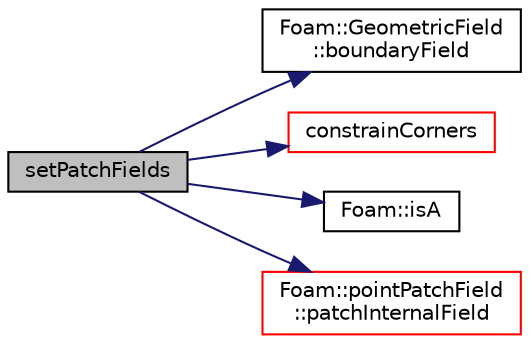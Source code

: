 digraph "setPatchFields"
{
  bgcolor="transparent";
  edge [fontname="Helvetica",fontsize="10",labelfontname="Helvetica",labelfontsize="10"];
  node [fontname="Helvetica",fontsize="10",shape=record];
  rankdir="LR";
  Node1 [label="setPatchFields",height=0.2,width=0.4,color="black", fillcolor="grey75", style="filled", fontcolor="black"];
  Node1 -> Node2 [color="midnightblue",fontsize="10",style="solid",fontname="Helvetica"];
  Node2 [label="Foam::GeometricField\l::boundaryField",height=0.2,width=0.4,color="black",URL="$a00923.html#a3c6c1a789b48ea0c5e8bff64f9c14f2d",tooltip="Return reference to GeometricBoundaryField. "];
  Node1 -> Node3 [color="midnightblue",fontsize="10",style="solid",fontname="Helvetica"];
  Node3 [label="constrainCorners",height=0.2,width=0.4,color="red",URL="$a01876.html#aa10642d7069e2e649077c368bfa6eabe",tooltip="Apply patch-patch constraints only. "];
  Node1 -> Node4 [color="midnightblue",fontsize="10",style="solid",fontname="Helvetica"];
  Node4 [label="Foam::isA",height=0.2,width=0.4,color="black",URL="$a10758.html#a7f38c7df863d37f5357047d27dab7711",tooltip="Check if a dynamic_cast to typeid is possible. "];
  Node1 -> Node5 [color="midnightblue",fontsize="10",style="solid",fontname="Helvetica"];
  Node5 [label="Foam::pointPatchField\l::patchInternalField",height=0.2,width=0.4,color="red",URL="$a01898.html#a7297309ea242a9e6c0ace823006bfb2e",tooltip="Return field created from appropriate internal field values. "];
}
